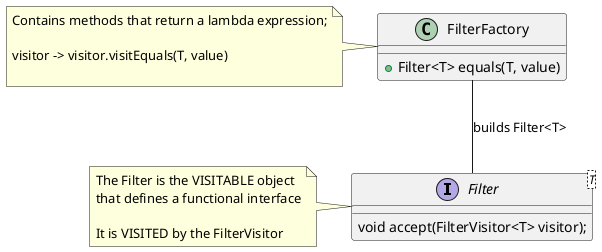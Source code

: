 @startuml

interface Filter<T> {
    void accept(FilterVisitor<T> visitor);
}
note left of Filter
    The Filter is the VISITABLE object 
    that defines a functional interface
    
    It is VISITED by the FilterVisitor
end note

class FilterFactory {
    + Filter<T> equals(T, value)
}
note left of FilterFactory
    Contains methods that return a lambda expression;
        
    visitor -> visitor.visitEquals(T, value)
    
end note
FilterFactory -- Filter : builds Filter<T>

@enduml